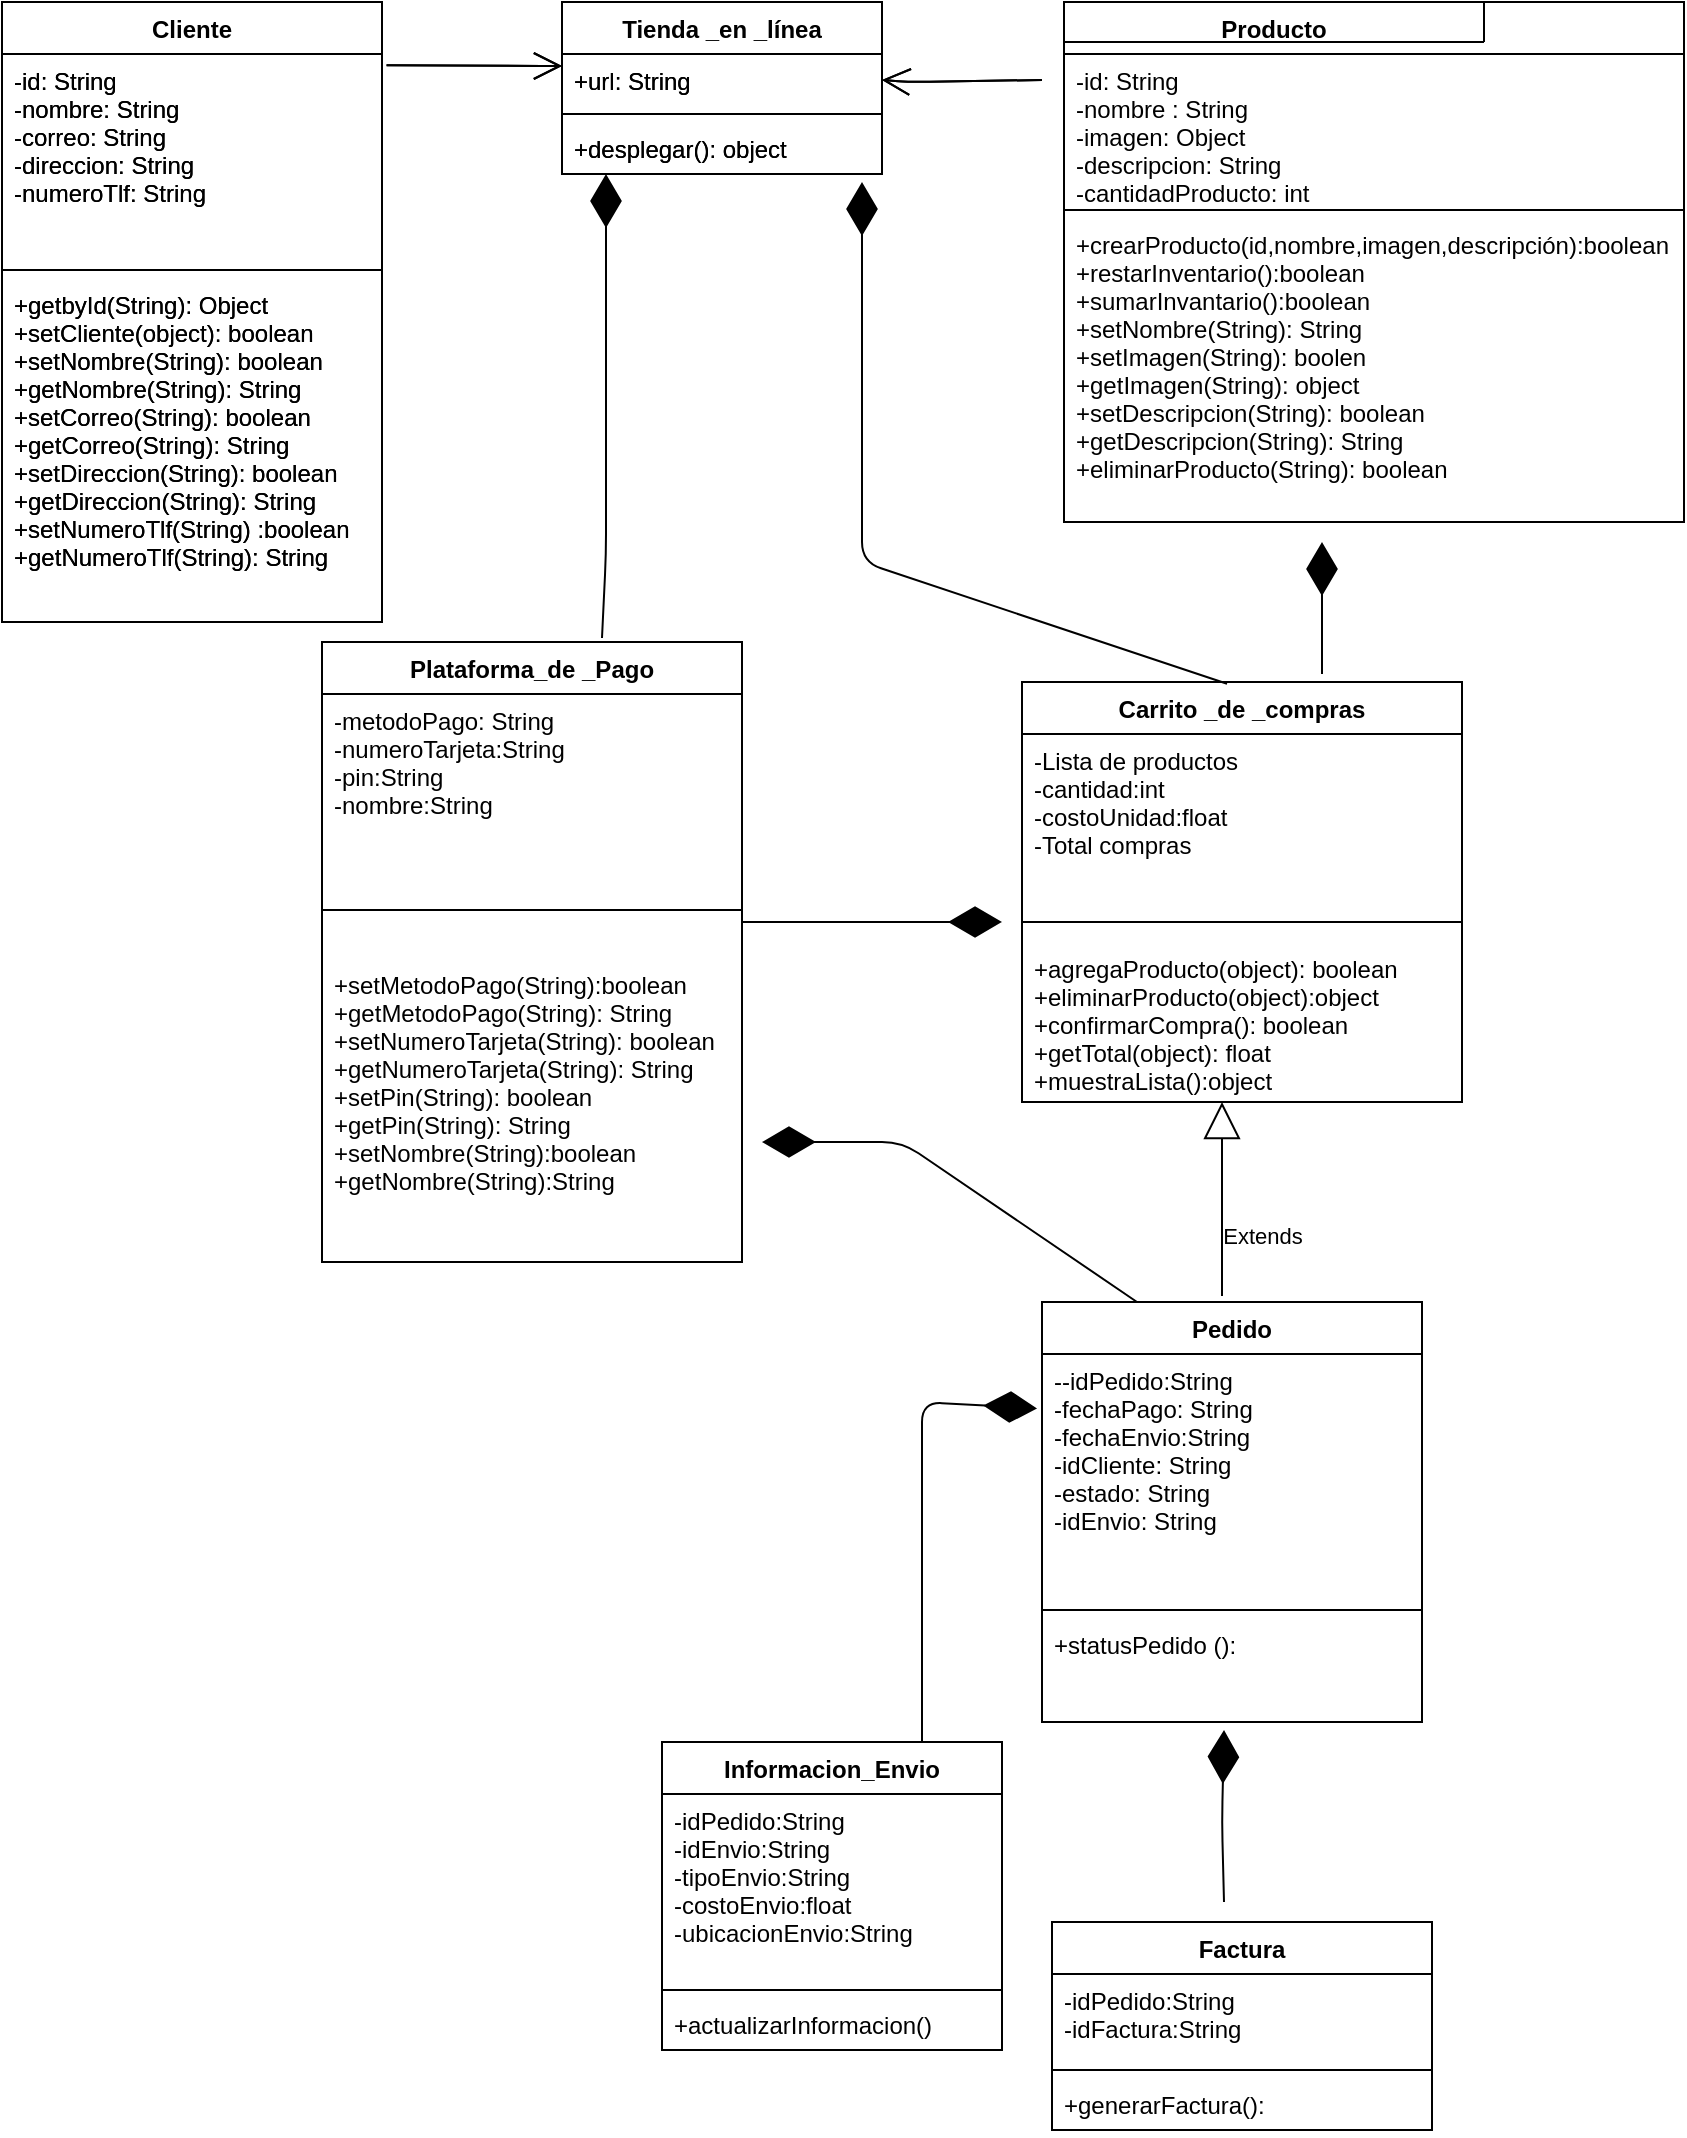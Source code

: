 <mxfile version="14.9.5" type="google"><diagram id="8XH8xAvKGzgIDL7I2rcM" name="Page-1"><mxGraphModel dx="984" dy="393" grid="1" gridSize="10" guides="1" tooltips="1" connect="1" arrows="1" fold="1" page="1" pageScale="1" pageWidth="827" pageHeight="1169" math="0" shadow="0"><root><mxCell id="0"/><mxCell id="1" parent="0"/><mxCell id="xYjQIW_eiklhSph5P_wU-1" value="Tienda _en _línea" style="swimlane;fontStyle=1;align=center;verticalAlign=top;childLayout=stackLayout;horizontal=1;startSize=26;horizontalStack=0;resizeParent=1;resizeParentMax=0;resizeLast=0;collapsible=1;marginBottom=0;" parent="1" vertex="1"><mxGeometry x="300" y="160" width="160" height="86" as="geometry"/></mxCell><mxCell id="xYjQIW_eiklhSph5P_wU-2" value="+url: String&#10;&#10;" style="text;strokeColor=none;fillColor=none;align=left;verticalAlign=top;spacingLeft=4;spacingRight=4;overflow=hidden;rotatable=0;points=[[0,0.5],[1,0.5]];portConstraint=eastwest;" parent="xYjQIW_eiklhSph5P_wU-1" vertex="1"><mxGeometry y="26" width="160" height="26" as="geometry"/></mxCell><mxCell id="xYjQIW_eiklhSph5P_wU-3" value="" style="line;strokeWidth=1;fillColor=none;align=left;verticalAlign=middle;spacingTop=-1;spacingLeft=3;spacingRight=3;rotatable=0;labelPosition=right;points=[];portConstraint=eastwest;" parent="xYjQIW_eiklhSph5P_wU-1" vertex="1"><mxGeometry y="52" width="160" height="8" as="geometry"/></mxCell><mxCell id="xYjQIW_eiklhSph5P_wU-4" value="+desplegar(): object" style="text;strokeColor=none;fillColor=none;align=left;verticalAlign=top;spacingLeft=4;spacingRight=4;overflow=hidden;rotatable=0;points=[[0,0.5],[1,0.5]];portConstraint=eastwest;" parent="xYjQIW_eiklhSph5P_wU-1" vertex="1"><mxGeometry y="60" width="160" height="26" as="geometry"/></mxCell><mxCell id="xYjQIW_eiklhSph5P_wU-5" value="Carrito _de _compras" style="swimlane;fontStyle=1;align=center;verticalAlign=top;childLayout=stackLayout;horizontal=1;startSize=26;horizontalStack=0;resizeParent=1;resizeParentMax=0;resizeLast=0;collapsible=1;marginBottom=0;" parent="1" vertex="1"><mxGeometry x="530" y="500" width="220" height="210" as="geometry"/></mxCell><mxCell id="xYjQIW_eiklhSph5P_wU-6" value="-Lista de productos&#10;-cantidad:int&#10;-costoUnidad:float&#10;-Total compras" style="text;strokeColor=none;fillColor=none;align=left;verticalAlign=top;spacingLeft=4;spacingRight=4;overflow=hidden;rotatable=0;points=[[0,0.5],[1,0.5]];portConstraint=eastwest;" parent="xYjQIW_eiklhSph5P_wU-5" vertex="1"><mxGeometry y="26" width="220" height="84" as="geometry"/></mxCell><mxCell id="xYjQIW_eiklhSph5P_wU-7" value="" style="line;strokeWidth=1;fillColor=none;align=left;verticalAlign=middle;spacingTop=-1;spacingLeft=3;spacingRight=3;rotatable=0;labelPosition=right;points=[];portConstraint=eastwest;" parent="xYjQIW_eiklhSph5P_wU-5" vertex="1"><mxGeometry y="110" width="220" height="20" as="geometry"/></mxCell><mxCell id="xYjQIW_eiklhSph5P_wU-8" value="+agregaProducto(object): boolean&#10;+eliminarProducto(object):object&#10;+confirmarCompra(): boolean&#10;+getTotal(object): float&#10;+muestraLista():object" style="text;strokeColor=none;fillColor=none;align=left;verticalAlign=top;spacingLeft=4;spacingRight=4;overflow=hidden;rotatable=0;points=[[0,0.5],[1,0.5]];portConstraint=eastwest;" parent="xYjQIW_eiklhSph5P_wU-5" vertex="1"><mxGeometry y="130" width="220" height="80" as="geometry"/></mxCell><mxCell id="xYjQIW_eiklhSph5P_wU-10" value="Producto" style="swimlane;fontStyle=1;align=center;verticalAlign=top;childLayout=stackLayout;horizontal=1;startSize=26;horizontalStack=0;resizeParent=1;resizeParentMax=0;resizeLast=0;collapsible=1;marginBottom=0;" parent="1" vertex="1"><mxGeometry x="551" y="160" width="310" height="260" as="geometry"/></mxCell><mxCell id="xYjQIW_eiklhSph5P_wU-11" value="-id: String&#10;-nombre : String&#10;-imagen: Object&#10;-descripcion: String&#10;-cantidadProducto: int&#10;" style="text;strokeColor=none;fillColor=none;align=left;verticalAlign=top;spacingLeft=4;spacingRight=4;overflow=hidden;rotatable=0;points=[[0,0.5],[1,0.5]];portConstraint=eastwest;" parent="xYjQIW_eiklhSph5P_wU-10" vertex="1"><mxGeometry y="26" width="310" height="74" as="geometry"/></mxCell><mxCell id="xYjQIW_eiklhSph5P_wU-12" value="" style="line;strokeWidth=1;fillColor=none;align=left;verticalAlign=middle;spacingTop=-1;spacingLeft=3;spacingRight=3;rotatable=0;labelPosition=right;points=[];portConstraint=eastwest;" parent="xYjQIW_eiklhSph5P_wU-10" vertex="1"><mxGeometry y="100" width="310" height="8" as="geometry"/></mxCell><mxCell id="xYjQIW_eiklhSph5P_wU-13" value="+crearProducto(id,nombre,imagen,descripción):boolean&#10;+restarInventario():boolean&#10;+sumarInvantario():boolean&#10;+setNombre(String): String&#10;+setImagen(String): boolen&#10;+getImagen(String): object&#10;+setDescripcion(String): boolean&#10;+getDescripcion(String): String&#10;+eliminarProducto(String): boolean" style="text;strokeColor=none;fillColor=none;align=left;verticalAlign=top;spacingLeft=4;spacingRight=4;overflow=hidden;rotatable=0;points=[[0,0.5],[1,0.5]];portConstraint=eastwest;" parent="xYjQIW_eiklhSph5P_wU-10" vertex="1"><mxGeometry y="108" width="310" height="152" as="geometry"/></mxCell><mxCell id="xYjQIW_eiklhSph5P_wU-14" value="Cliente" style="swimlane;fontStyle=1;align=center;verticalAlign=top;childLayout=stackLayout;horizontal=1;startSize=26;horizontalStack=0;resizeParent=1;resizeParentMax=0;resizeLast=0;collapsible=1;marginBottom=0;" parent="1" vertex="1"><mxGeometry x="20" y="160" width="190" height="310" as="geometry"/></mxCell><mxCell id="xYjQIW_eiklhSph5P_wU-15" value="-id: String&#10;-nombre: String&#10;-correo: String&#10;-direccion: String&#10;-numeroTlf: String&#10;" style="text;strokeColor=none;fillColor=none;align=left;verticalAlign=top;spacingLeft=4;spacingRight=4;overflow=hidden;rotatable=0;points=[[0,0.5],[1,0.5]];portConstraint=eastwest;" parent="xYjQIW_eiklhSph5P_wU-14" vertex="1"><mxGeometry y="26" width="190" height="104" as="geometry"/></mxCell><mxCell id="xYjQIW_eiklhSph5P_wU-16" value="" style="line;strokeWidth=1;fillColor=none;align=left;verticalAlign=middle;spacingTop=-1;spacingLeft=3;spacingRight=3;rotatable=0;labelPosition=right;points=[];portConstraint=eastwest;" parent="xYjQIW_eiklhSph5P_wU-14" vertex="1"><mxGeometry y="130" width="190" height="8" as="geometry"/></mxCell><mxCell id="xYjQIW_eiklhSph5P_wU-17" value="+getbyId(String): Object&#10;+setCliente(object): boolean&#10;+setNombre(String): boolean&#10;+getNombre(String): String&#10;+setCorreo(String): boolean&#10;+getCorreo(String): String&#10;+setDireccion(String): boolean&#10;+getDireccion(String): String&#10;+setNumeroTlf(String) :boolean&#10;+getNumeroTlf(String): String &#10;" style="text;strokeColor=none;fillColor=none;align=left;verticalAlign=top;spacingLeft=4;spacingRight=4;overflow=hidden;rotatable=0;points=[[0,0.5],[1,0.5]];portConstraint=eastwest;" parent="xYjQIW_eiklhSph5P_wU-14" vertex="1"><mxGeometry y="138" width="190" height="172" as="geometry"/></mxCell><mxCell id="xYjQIW_eiklhSph5P_wU-18" value="Plataforma_de _Pago" style="swimlane;fontStyle=1;align=center;verticalAlign=top;childLayout=stackLayout;horizontal=1;startSize=26;horizontalStack=0;resizeParent=1;resizeParentMax=0;resizeLast=0;collapsible=1;marginBottom=0;" parent="1" vertex="1"><mxGeometry x="180" y="480" width="210" height="310" as="geometry"/></mxCell><mxCell id="xYjQIW_eiklhSph5P_wU-19" value="-metodoPago: String&#10;-numeroTarjeta:String&#10;-pin:String&#10;-nombre:String" style="text;strokeColor=none;fillColor=none;align=left;verticalAlign=top;spacingLeft=4;spacingRight=4;overflow=hidden;rotatable=0;points=[[0,0.5],[1,0.5]];portConstraint=eastwest;" parent="xYjQIW_eiklhSph5P_wU-18" vertex="1"><mxGeometry y="26" width="210" height="84" as="geometry"/></mxCell><mxCell id="xYjQIW_eiklhSph5P_wU-20" value="" style="line;strokeWidth=1;fillColor=none;align=left;verticalAlign=middle;spacingTop=-1;spacingLeft=3;spacingRight=3;rotatable=0;labelPosition=right;points=[];portConstraint=eastwest;" parent="xYjQIW_eiklhSph5P_wU-18" vertex="1"><mxGeometry y="110" width="210" height="48" as="geometry"/></mxCell><mxCell id="xYjQIW_eiklhSph5P_wU-21" value="+setMetodoPago(String):boolean&#10;+getMetodoPago(String): String&#10;+setNumeroTarjeta(String): boolean&#10;+getNumeroTarjeta(String): String&#10;+setPin(String): boolean&#10;+getPin(String): String&#10;+setNombre(String):boolean&#10;+getNombre(String):String &#10;&#10;" style="text;strokeColor=none;fillColor=none;align=left;verticalAlign=top;spacingLeft=4;spacingRight=4;overflow=hidden;rotatable=0;points=[[0,0.5],[1,0.5]];portConstraint=eastwest;" parent="xYjQIW_eiklhSph5P_wU-18" vertex="1"><mxGeometry y="158" width="210" height="152" as="geometry"/></mxCell><mxCell id="xYjQIW_eiklhSph5P_wU-26" value="" style="endArrow=open;endFill=1;endSize=12;html=1;entryX=1;entryY=0.5;entryDx=0;entryDy=0;" parent="1" target="xYjQIW_eiklhSph5P_wU-2" edge="1"><mxGeometry width="160" relative="1" as="geometry"><mxPoint x="540" y="199" as="sourcePoint"/><mxPoint x="414" y="190" as="targetPoint"/><Array as="points"><mxPoint x="474" y="200"/></Array></mxGeometry></mxCell><mxCell id="xYjQIW_eiklhSph5P_wU-27" value="" style="endArrow=diamondThin;endFill=1;endSize=24;html=1;exitX=0.466;exitY=0.004;exitDx=0;exitDy=0;exitPerimeter=0;" parent="1" source="xYjQIW_eiklhSph5P_wU-5" edge="1"><mxGeometry width="160" relative="1" as="geometry"><mxPoint x="410" y="250" as="sourcePoint"/><mxPoint x="450" y="250" as="targetPoint"/><Array as="points"><mxPoint x="450" y="440"/></Array></mxGeometry></mxCell><mxCell id="xYjQIW_eiklhSph5P_wU-29" value="" style="endArrow=open;endFill=1;endSize=12;html=1;exitX=1.012;exitY=0.054;exitDx=0;exitDy=0;exitPerimeter=0;" parent="1" source="xYjQIW_eiklhSph5P_wU-15" edge="1"><mxGeometry width="160" relative="1" as="geometry"><mxPoint x="290" y="200" as="sourcePoint"/><mxPoint x="300" y="192" as="targetPoint"/><Array as="points"><mxPoint x="300" y="192"/><mxPoint x="280" y="192"/></Array></mxGeometry></mxCell><mxCell id="-3tMPDZyHTQyan6h8z6o-1" value="Pedido" style="swimlane;fontStyle=1;align=center;verticalAlign=top;childLayout=stackLayout;horizontal=1;startSize=26;horizontalStack=0;resizeParent=1;resizeParentMax=0;resizeLast=0;collapsible=1;marginBottom=0;" parent="1" vertex="1"><mxGeometry x="540" y="810" width="190" height="210" as="geometry"/></mxCell><mxCell id="-3tMPDZyHTQyan6h8z6o-2" value="--idPedido:String&#10;-fechaPago: String&#10;-fechaEnvio:String&#10;-idCliente: String&#10;-estado: String&#10;-idEnvio: String&#10;&#10;" style="text;strokeColor=none;fillColor=none;align=left;verticalAlign=top;spacingLeft=4;spacingRight=4;overflow=hidden;rotatable=0;points=[[0,0.5],[1,0.5]];portConstraint=eastwest;" parent="-3tMPDZyHTQyan6h8z6o-1" vertex="1"><mxGeometry y="26" width="190" height="124" as="geometry"/></mxCell><mxCell id="-3tMPDZyHTQyan6h8z6o-3" value="" style="line;strokeWidth=1;fillColor=none;align=left;verticalAlign=middle;spacingTop=-1;spacingLeft=3;spacingRight=3;rotatable=0;labelPosition=right;points=[];portConstraint=eastwest;" parent="-3tMPDZyHTQyan6h8z6o-1" vertex="1"><mxGeometry y="150" width="190" height="8" as="geometry"/></mxCell><mxCell id="-3tMPDZyHTQyan6h8z6o-4" value="+statusPedido ():&#10;" style="text;strokeColor=none;fillColor=none;align=left;verticalAlign=top;spacingLeft=4;spacingRight=4;overflow=hidden;rotatable=0;points=[[0,0.5],[1,0.5]];portConstraint=eastwest;" parent="-3tMPDZyHTQyan6h8z6o-1" vertex="1"><mxGeometry y="158" width="190" height="52" as="geometry"/></mxCell><mxCell id="M0OA_BLmFH-x9vwafmRr-11" value="Informacion_Envio" style="swimlane;fontStyle=1;align=center;verticalAlign=top;childLayout=stackLayout;horizontal=1;startSize=26;horizontalStack=0;resizeParent=1;resizeParentMax=0;resizeLast=0;collapsible=1;marginBottom=0;" parent="1" vertex="1"><mxGeometry x="350" y="1030" width="170" height="154" as="geometry"/></mxCell><mxCell id="M0OA_BLmFH-x9vwafmRr-12" value="-idPedido:String&#10;-idEnvio:String&#10;-tipoEnvio:String&#10;-costoEnvio:float&#10;-ubicacionEnvio:String&#10;" style="text;strokeColor=none;fillColor=none;align=left;verticalAlign=top;spacingLeft=4;spacingRight=4;overflow=hidden;rotatable=0;points=[[0,0.5],[1,0.5]];portConstraint=eastwest;" parent="M0OA_BLmFH-x9vwafmRr-11" vertex="1"><mxGeometry y="26" width="170" height="94" as="geometry"/></mxCell><mxCell id="M0OA_BLmFH-x9vwafmRr-13" value="" style="line;strokeWidth=1;fillColor=none;align=left;verticalAlign=middle;spacingTop=-1;spacingLeft=3;spacingRight=3;rotatable=0;labelPosition=right;points=[];portConstraint=eastwest;" parent="M0OA_BLmFH-x9vwafmRr-11" vertex="1"><mxGeometry y="120" width="170" height="8" as="geometry"/></mxCell><mxCell id="M0OA_BLmFH-x9vwafmRr-14" value="+actualizarInformacion()" style="text;strokeColor=none;fillColor=none;align=left;verticalAlign=top;spacingLeft=4;spacingRight=4;overflow=hidden;rotatable=0;points=[[0,0.5],[1,0.5]];portConstraint=eastwest;" parent="M0OA_BLmFH-x9vwafmRr-11" vertex="1"><mxGeometry y="128" width="170" height="26" as="geometry"/></mxCell><mxCell id="M0OA_BLmFH-x9vwafmRr-19" value="Factura" style="swimlane;fontStyle=1;align=center;verticalAlign=top;childLayout=stackLayout;horizontal=1;startSize=26;horizontalStack=0;resizeParent=1;resizeParentMax=0;resizeLast=0;collapsible=1;marginBottom=0;" parent="1" vertex="1"><mxGeometry x="545" y="1120" width="190" height="104" as="geometry"/></mxCell><mxCell id="M0OA_BLmFH-x9vwafmRr-20" value="-idPedido:String&#10;-idFactura:String" style="text;strokeColor=none;fillColor=none;align=left;verticalAlign=top;spacingLeft=4;spacingRight=4;overflow=hidden;rotatable=0;points=[[0,0.5],[1,0.5]];portConstraint=eastwest;" parent="M0OA_BLmFH-x9vwafmRr-19" vertex="1"><mxGeometry y="26" width="190" height="44" as="geometry"/></mxCell><mxCell id="M0OA_BLmFH-x9vwafmRr-21" value="" style="line;strokeWidth=1;fillColor=none;align=left;verticalAlign=middle;spacingTop=-1;spacingLeft=3;spacingRight=3;rotatable=0;labelPosition=right;points=[];portConstraint=eastwest;" parent="M0OA_BLmFH-x9vwafmRr-19" vertex="1"><mxGeometry y="70" width="190" height="8" as="geometry"/></mxCell><mxCell id="M0OA_BLmFH-x9vwafmRr-22" value="+generarFactura(): " style="text;strokeColor=none;fillColor=none;align=left;verticalAlign=top;spacingLeft=4;spacingRight=4;overflow=hidden;rotatable=0;points=[[0,0.5],[1,0.5]];portConstraint=eastwest;" parent="M0OA_BLmFH-x9vwafmRr-19" vertex="1"><mxGeometry y="78" width="190" height="26" as="geometry"/></mxCell><mxCell id="M0OA_BLmFH-x9vwafmRr-23" value="Extends" style="endArrow=block;endSize=16;endFill=0;html=1;" parent="1" edge="1"><mxGeometry x="-0.381" y="-20" width="160" relative="1" as="geometry"><mxPoint x="630" y="807" as="sourcePoint"/><mxPoint x="630" y="710" as="targetPoint"/><Array as="points"><mxPoint x="630" y="757"/></Array><mxPoint as="offset"/></mxGeometry></mxCell><mxCell id="M0OA_BLmFH-x9vwafmRr-31" value="" style="endArrow=diamondThin;endFill=1;endSize=24;html=1;entryX=-0.013;entryY=0.22;entryDx=0;entryDy=0;entryPerimeter=0;" parent="1" target="-3tMPDZyHTQyan6h8z6o-2" edge="1"><mxGeometry width="160" relative="1" as="geometry"><mxPoint x="480" y="1030" as="sourcePoint"/><mxPoint x="90" y="890" as="targetPoint"/><Array as="points"><mxPoint x="480" y="860"/></Array></mxGeometry></mxCell><mxCell id="eCw6GkPU1L4fgDUGi36j-1" value="Tienda _en _línea" style="swimlane;fontStyle=1;align=center;verticalAlign=top;childLayout=stackLayout;horizontal=1;startSize=26;horizontalStack=0;resizeParent=1;resizeParentMax=0;resizeLast=0;collapsible=1;marginBottom=0;" parent="1" vertex="1"><mxGeometry x="300" y="160" width="160" height="86" as="geometry"/></mxCell><mxCell id="eCw6GkPU1L4fgDUGi36j-2" value="+url: String&#10;&#10;" style="text;strokeColor=none;fillColor=none;align=left;verticalAlign=top;spacingLeft=4;spacingRight=4;overflow=hidden;rotatable=0;points=[[0,0.5],[1,0.5]];portConstraint=eastwest;" parent="eCw6GkPU1L4fgDUGi36j-1" vertex="1"><mxGeometry y="26" width="160" height="26" as="geometry"/></mxCell><mxCell id="eCw6GkPU1L4fgDUGi36j-3" value="" style="line;strokeWidth=1;fillColor=none;align=left;verticalAlign=middle;spacingTop=-1;spacingLeft=3;spacingRight=3;rotatable=0;labelPosition=right;points=[];portConstraint=eastwest;" parent="eCw6GkPU1L4fgDUGi36j-1" vertex="1"><mxGeometry y="52" width="160" height="8" as="geometry"/></mxCell><mxCell id="eCw6GkPU1L4fgDUGi36j-4" value="+desplegar(): object" style="text;strokeColor=none;fillColor=none;align=left;verticalAlign=top;spacingLeft=4;spacingRight=4;overflow=hidden;rotatable=0;points=[[0,0.5],[1,0.5]];portConstraint=eastwest;" parent="eCw6GkPU1L4fgDUGi36j-1" vertex="1"><mxGeometry y="60" width="160" height="26" as="geometry"/></mxCell><mxCell id="eCw6GkPU1L4fgDUGi36j-9" value="Producto" style="swimlane;fontStyle=1;align=center;verticalAlign=top;childLayout=stackLayout;horizontal=1;startSize=26;horizontalStack=0;resizeParent=1;resizeParentMax=0;resizeLast=0;collapsible=1;marginBottom=0;" parent="1" vertex="1"><mxGeometry x="551" y="160" width="210" height="20" as="geometry"/></mxCell><mxCell id="eCw6GkPU1L4fgDUGi36j-13" value="Cliente" style="swimlane;fontStyle=1;align=center;verticalAlign=top;childLayout=stackLayout;horizontal=1;startSize=26;horizontalStack=0;resizeParent=1;resizeParentMax=0;resizeLast=0;collapsible=1;marginBottom=0;" parent="1" vertex="1"><mxGeometry x="20" y="160" width="190" height="310" as="geometry"/></mxCell><mxCell id="eCw6GkPU1L4fgDUGi36j-14" value="-id: String&#10;-nombre: String&#10;-correo: String&#10;-direccion: String&#10;-numeroTlf: String&#10;" style="text;strokeColor=none;fillColor=none;align=left;verticalAlign=top;spacingLeft=4;spacingRight=4;overflow=hidden;rotatable=0;points=[[0,0.5],[1,0.5]];portConstraint=eastwest;" parent="eCw6GkPU1L4fgDUGi36j-13" vertex="1"><mxGeometry y="26" width="190" height="104" as="geometry"/></mxCell><mxCell id="eCw6GkPU1L4fgDUGi36j-15" value="" style="line;strokeWidth=1;fillColor=none;align=left;verticalAlign=middle;spacingTop=-1;spacingLeft=3;spacingRight=3;rotatable=0;labelPosition=right;points=[];portConstraint=eastwest;" parent="eCw6GkPU1L4fgDUGi36j-13" vertex="1"><mxGeometry y="130" width="190" height="8" as="geometry"/></mxCell><mxCell id="eCw6GkPU1L4fgDUGi36j-16" value="+getbyId(String): Object&#10;+setCliente(object): boolean&#10;+setNombre(String): boolean&#10;+getNombre(String): String&#10;+setCorreo(String): boolean&#10;+getCorreo(String): String&#10;+setDireccion(String): boolean&#10;+getDireccion(String): String&#10;+setNumeroTlf(String) :boolean&#10;+getNumeroTlf(String): String &#10;" style="text;strokeColor=none;fillColor=none;align=left;verticalAlign=top;spacingLeft=4;spacingRight=4;overflow=hidden;rotatable=0;points=[[0,0.5],[1,0.5]];portConstraint=eastwest;" parent="eCw6GkPU1L4fgDUGi36j-13" vertex="1"><mxGeometry y="138" width="190" height="172" as="geometry"/></mxCell><mxCell id="eCw6GkPU1L4fgDUGi36j-21" value="" style="endArrow=open;endFill=1;endSize=12;html=1;entryX=1;entryY=0.5;entryDx=0;entryDy=0;" parent="1" target="eCw6GkPU1L4fgDUGi36j-2" edge="1"><mxGeometry width="160" relative="1" as="geometry"><mxPoint x="540" y="199" as="sourcePoint"/><mxPoint x="414" y="190" as="targetPoint"/><Array as="points"><mxPoint x="474" y="200"/></Array></mxGeometry></mxCell><mxCell id="eCw6GkPU1L4fgDUGi36j-23" value="" style="endArrow=open;endFill=1;endSize=12;html=1;exitX=1.012;exitY=0.054;exitDx=0;exitDy=0;exitPerimeter=0;" parent="1" source="eCw6GkPU1L4fgDUGi36j-14" edge="1"><mxGeometry width="160" relative="1" as="geometry"><mxPoint x="290" y="200" as="sourcePoint"/><mxPoint x="300" y="192" as="targetPoint"/><Array as="points"><mxPoint x="300" y="192"/><mxPoint x="280" y="192"/></Array></mxGeometry></mxCell><mxCell id="D1rdo1SBTRMp3955DCyB-1" value="" style="endArrow=diamondThin;endFill=1;endSize=24;html=1;" parent="1" edge="1"><mxGeometry width="160" relative="1" as="geometry"><mxPoint x="680" y="496" as="sourcePoint"/><mxPoint x="680" y="430" as="targetPoint"/><Array as="points"><mxPoint x="680" y="440"/></Array></mxGeometry></mxCell><mxCell id="D1rdo1SBTRMp3955DCyB-2" value="" style="endArrow=diamondThin;endFill=1;endSize=24;html=1;" parent="1" edge="1"><mxGeometry width="160" relative="1" as="geometry"><mxPoint x="320" y="478" as="sourcePoint"/><mxPoint x="322" y="246" as="targetPoint"/><Array as="points"><mxPoint x="322" y="436"/></Array></mxGeometry></mxCell><mxCell id="D1rdo1SBTRMp3955DCyB-5" value="" style="endArrow=diamondThin;endFill=1;endSize=24;html=1;" parent="1" edge="1"><mxGeometry width="160" relative="1" as="geometry"><mxPoint x="390" y="620" as="sourcePoint"/><mxPoint x="520" y="620" as="targetPoint"/><Array as="points"><mxPoint x="440" y="620"/></Array></mxGeometry></mxCell><mxCell id="D1rdo1SBTRMp3955DCyB-7" value="" style="endArrow=diamondThin;endFill=1;endSize=24;html=1;exitX=0.25;exitY=0;exitDx=0;exitDy=0;" parent="1" source="-3tMPDZyHTQyan6h8z6o-1" edge="1"><mxGeometry width="160" relative="1" as="geometry"><mxPoint x="400" y="630" as="sourcePoint"/><mxPoint x="400" y="730" as="targetPoint"/><Array as="points"><mxPoint x="470" y="730"/></Array></mxGeometry></mxCell><mxCell id="D1rdo1SBTRMp3955DCyB-10" value="" style="endArrow=diamondThin;endFill=1;endSize=24;html=1;entryX=0.479;entryY=1.077;entryDx=0;entryDy=0;entryPerimeter=0;" parent="1" target="-3tMPDZyHTQyan6h8z6o-4" edge="1"><mxGeometry width="160" relative="1" as="geometry"><mxPoint x="631" y="1110" as="sourcePoint"/><mxPoint x="710" y="1070" as="targetPoint"/><Array as="points"><mxPoint x="630" y="1070"/></Array></mxGeometry></mxCell></root></mxGraphModel></diagram></mxfile>